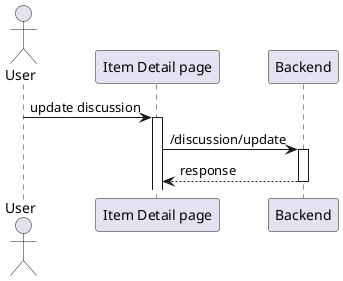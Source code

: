 @startuml update discussion
'autonumber 1.1.1

actor User as u

' Box "front end"
participant "Item Detail page" as detail
' end box

participant "Backend" as be

u -> detail++ : update discussion
detail -> be++ : /discussion/update
return response

@enduml